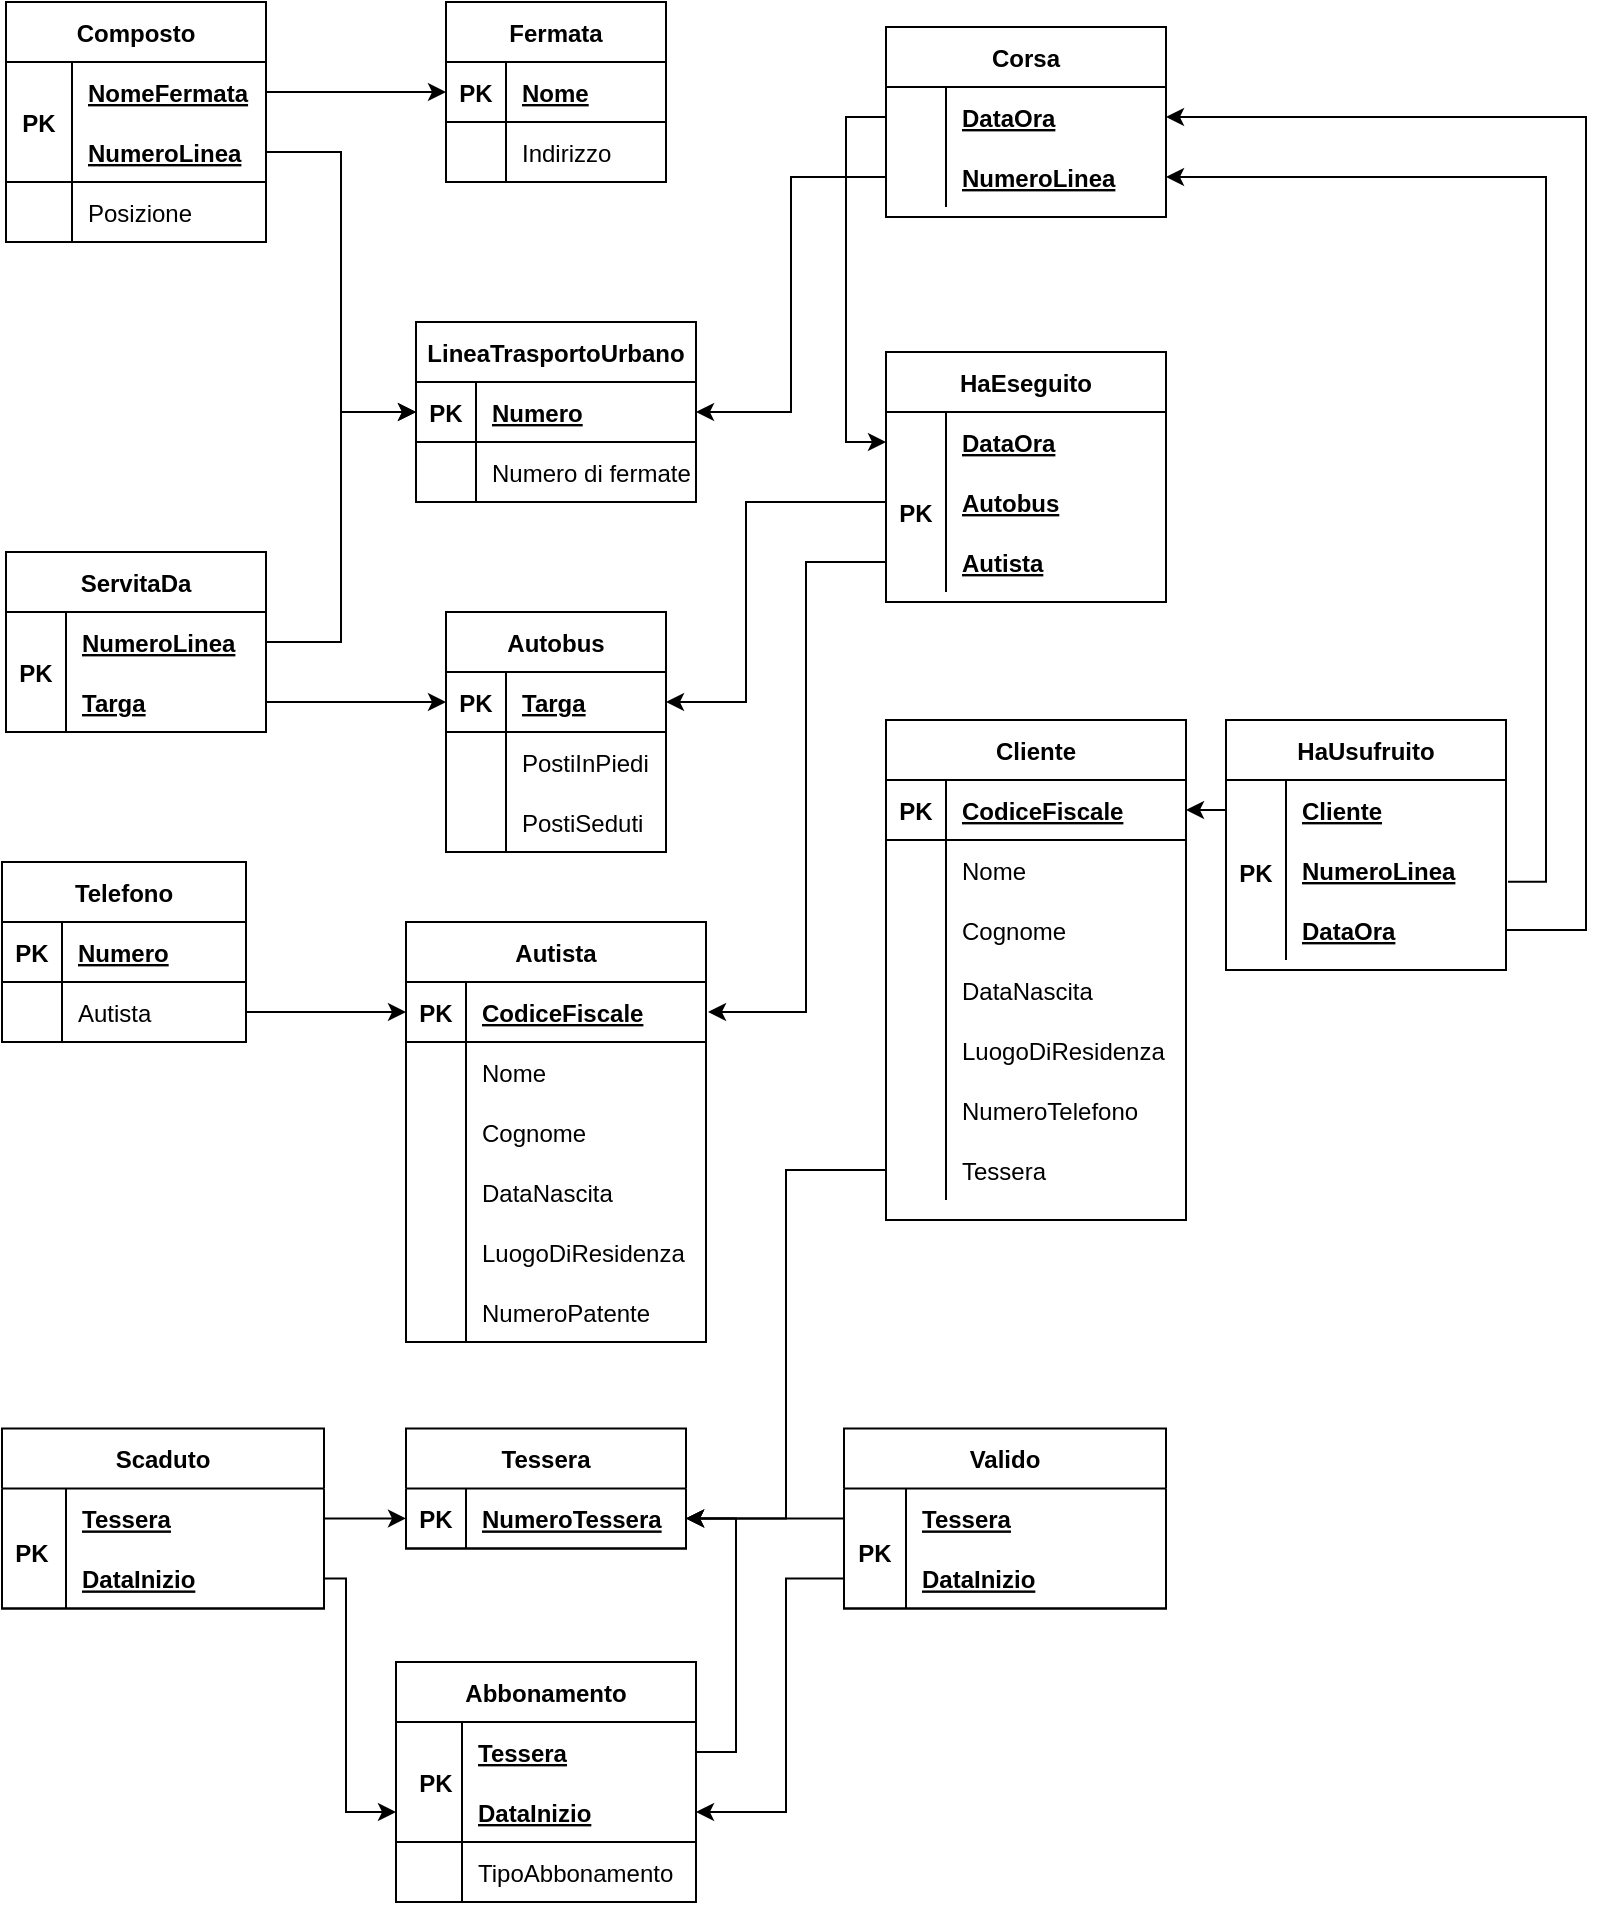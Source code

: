 <mxfile version="14.6.0" type="device"><diagram id="R2lEEEUBdFMjLlhIrx00" name="Page-1"><mxGraphModel dx="1108" dy="469" grid="1" gridSize="10" guides="1" tooltips="1" connect="1" arrows="1" fold="1" page="1" pageScale="1" pageWidth="850" pageHeight="1100" background="none" math="0" shadow="0" extFonts="Permanent Marker^https://fonts.googleapis.com/css?family=Permanent+Marker"><root><mxCell id="0"/><mxCell id="1" parent="0"/><mxCell id="NCz3mCGy_6Brt2uG5ySr-38" value="HaUsufruito" style="shape=table;startSize=30;container=1;collapsible=1;childLayout=tableLayout;fixedRows=1;rowLines=0;fontStyle=1;align=center;resizeLast=1;" vertex="1" parent="1"><mxGeometry x="650" y="399" width="140" height="125" as="geometry"/></mxCell><mxCell id="NCz3mCGy_6Brt2uG5ySr-39" value="" style="shape=partialRectangle;collapsible=0;dropTarget=0;pointerEvents=0;fillColor=none;top=0;left=0;bottom=0;right=0;points=[[0,0.5],[1,0.5]];portConstraint=eastwest;" vertex="1" parent="NCz3mCGy_6Brt2uG5ySr-38"><mxGeometry y="30" width="140" height="30" as="geometry"/></mxCell><mxCell id="NCz3mCGy_6Brt2uG5ySr-40" value="" style="shape=partialRectangle;connectable=0;fillColor=none;top=0;left=0;bottom=0;right=0;fontStyle=1;overflow=hidden;" vertex="1" parent="NCz3mCGy_6Brt2uG5ySr-39"><mxGeometry width="30" height="30" as="geometry"/></mxCell><mxCell id="NCz3mCGy_6Brt2uG5ySr-41" value="Cliente" style="shape=partialRectangle;connectable=0;fillColor=none;top=0;left=0;bottom=0;right=0;align=left;spacingLeft=6;fontStyle=5;overflow=hidden;" vertex="1" parent="NCz3mCGy_6Brt2uG5ySr-39"><mxGeometry x="30" width="110" height="30" as="geometry"/></mxCell><mxCell id="NCz3mCGy_6Brt2uG5ySr-42" value="" style="shape=partialRectangle;collapsible=0;dropTarget=0;pointerEvents=0;fillColor=none;top=0;left=0;bottom=0;right=0;points=[[0,0.5],[1,0.5]];portConstraint=eastwest;" vertex="1" parent="NCz3mCGy_6Brt2uG5ySr-38"><mxGeometry y="60" width="140" height="30" as="geometry"/></mxCell><mxCell id="NCz3mCGy_6Brt2uG5ySr-43" value="" style="shape=partialRectangle;connectable=0;fillColor=none;top=0;left=0;bottom=0;right=0;fontStyle=1;overflow=hidden;" vertex="1" parent="NCz3mCGy_6Brt2uG5ySr-42"><mxGeometry width="30" height="30" as="geometry"/></mxCell><mxCell id="NCz3mCGy_6Brt2uG5ySr-44" value="NumeroLinea" style="shape=partialRectangle;connectable=0;fillColor=none;top=0;left=0;bottom=0;right=0;align=left;spacingLeft=6;fontStyle=5;overflow=hidden;" vertex="1" parent="NCz3mCGy_6Brt2uG5ySr-42"><mxGeometry x="30" width="110" height="30" as="geometry"/></mxCell><mxCell id="NCz3mCGy_6Brt2uG5ySr-45" value="" style="shape=partialRectangle;collapsible=0;dropTarget=0;pointerEvents=0;fillColor=none;top=0;left=0;bottom=0;right=0;points=[[0,0.5],[1,0.5]];portConstraint=eastwest;" vertex="1" parent="NCz3mCGy_6Brt2uG5ySr-38"><mxGeometry y="90" width="140" height="30" as="geometry"/></mxCell><mxCell id="NCz3mCGy_6Brt2uG5ySr-46" value="" style="shape=partialRectangle;connectable=0;fillColor=none;top=0;left=0;bottom=0;right=0;fontStyle=1;overflow=hidden;" vertex="1" parent="NCz3mCGy_6Brt2uG5ySr-45"><mxGeometry width="30" height="30" as="geometry"/></mxCell><mxCell id="NCz3mCGy_6Brt2uG5ySr-47" value="DataOra" style="shape=partialRectangle;connectable=0;fillColor=none;top=0;left=0;bottom=0;right=0;align=left;spacingLeft=6;fontStyle=5;overflow=hidden;" vertex="1" parent="NCz3mCGy_6Brt2uG5ySr-45"><mxGeometry x="30" width="110" height="30" as="geometry"/></mxCell><mxCell id="G9b5vdQGMBqiOfmPKndw-5" value="" style="group;" parent="1" connectable="0" vertex="1"><mxGeometry x="630" y="180" width="90" height="60" as="geometry"/></mxCell><mxCell id="l8VvY0FIRZfSxbiDbgc1-38" value="Fermata" style="shape=table;startSize=30;container=1;collapsible=1;childLayout=tableLayout;fixedRows=1;rowLines=0;fontStyle=1;align=center;resizeLast=1;" parent="1" vertex="1"><mxGeometry x="260" y="40" width="110" height="90" as="geometry"/></mxCell><mxCell id="l8VvY0FIRZfSxbiDbgc1-39" value="" style="shape=partialRectangle;collapsible=0;dropTarget=0;pointerEvents=0;fillColor=none;top=0;left=0;bottom=1;right=0;points=[[0,0.5],[1,0.5]];portConstraint=eastwest;" parent="l8VvY0FIRZfSxbiDbgc1-38" vertex="1"><mxGeometry y="30" width="110" height="30" as="geometry"/></mxCell><mxCell id="l8VvY0FIRZfSxbiDbgc1-40" value="PK" style="shape=partialRectangle;connectable=0;fillColor=none;top=0;left=0;bottom=0;right=0;fontStyle=1;overflow=hidden;" parent="l8VvY0FIRZfSxbiDbgc1-39" vertex="1"><mxGeometry width="30" height="30" as="geometry"/></mxCell><mxCell id="l8VvY0FIRZfSxbiDbgc1-41" value="Nome" style="shape=partialRectangle;connectable=0;fillColor=none;top=0;left=0;bottom=0;right=0;align=left;spacingLeft=6;fontStyle=5;overflow=hidden;" parent="l8VvY0FIRZfSxbiDbgc1-39" vertex="1"><mxGeometry x="30" width="80" height="30" as="geometry"/></mxCell><mxCell id="l8VvY0FIRZfSxbiDbgc1-42" value="" style="shape=partialRectangle;collapsible=0;dropTarget=0;pointerEvents=0;fillColor=none;top=0;left=0;bottom=0;right=0;points=[[0,0.5],[1,0.5]];portConstraint=eastwest;" parent="l8VvY0FIRZfSxbiDbgc1-38" vertex="1"><mxGeometry y="60" width="110" height="30" as="geometry"/></mxCell><mxCell id="l8VvY0FIRZfSxbiDbgc1-43" value="" style="shape=partialRectangle;connectable=0;fillColor=none;top=0;left=0;bottom=0;right=0;editable=1;overflow=hidden;" parent="l8VvY0FIRZfSxbiDbgc1-42" vertex="1"><mxGeometry width="30" height="30" as="geometry"/></mxCell><mxCell id="l8VvY0FIRZfSxbiDbgc1-44" value="Indirizzo" style="shape=partialRectangle;connectable=0;fillColor=none;top=0;left=0;bottom=0;right=0;align=left;spacingLeft=6;overflow=hidden;" parent="l8VvY0FIRZfSxbiDbgc1-42" vertex="1"><mxGeometry x="30" width="80" height="30" as="geometry"/></mxCell><mxCell id="l8VvY0FIRZfSxbiDbgc1-51" value="LineaTrasportoUrbano" style="shape=table;startSize=30;container=1;collapsible=1;childLayout=tableLayout;fixedRows=1;rowLines=0;fontStyle=1;align=center;resizeLast=1;" parent="1" vertex="1"><mxGeometry x="245" y="200" width="140" height="90" as="geometry"/></mxCell><mxCell id="l8VvY0FIRZfSxbiDbgc1-52" value="" style="shape=partialRectangle;collapsible=0;dropTarget=0;pointerEvents=0;fillColor=none;top=0;left=0;bottom=1;right=0;points=[[0,0.5],[1,0.5]];portConstraint=eastwest;" parent="l8VvY0FIRZfSxbiDbgc1-51" vertex="1"><mxGeometry y="30" width="140" height="30" as="geometry"/></mxCell><mxCell id="l8VvY0FIRZfSxbiDbgc1-53" value="PK" style="shape=partialRectangle;connectable=0;fillColor=none;top=0;left=0;bottom=0;right=0;fontStyle=1;overflow=hidden;" parent="l8VvY0FIRZfSxbiDbgc1-52" vertex="1"><mxGeometry width="30" height="30" as="geometry"/></mxCell><mxCell id="l8VvY0FIRZfSxbiDbgc1-54" value="Numero" style="shape=partialRectangle;connectable=0;fillColor=none;top=0;left=0;bottom=0;right=0;align=left;spacingLeft=6;fontStyle=5;overflow=hidden;" parent="l8VvY0FIRZfSxbiDbgc1-52" vertex="1"><mxGeometry x="30" width="110" height="30" as="geometry"/></mxCell><mxCell id="l8VvY0FIRZfSxbiDbgc1-55" value="" style="shape=partialRectangle;collapsible=0;dropTarget=0;pointerEvents=0;fillColor=none;top=0;left=0;bottom=0;right=0;points=[[0,0.5],[1,0.5]];portConstraint=eastwest;" parent="l8VvY0FIRZfSxbiDbgc1-51" vertex="1"><mxGeometry y="60" width="140" height="30" as="geometry"/></mxCell><mxCell id="l8VvY0FIRZfSxbiDbgc1-56" value="" style="shape=partialRectangle;connectable=0;fillColor=none;top=0;left=0;bottom=0;right=0;editable=1;overflow=hidden;" parent="l8VvY0FIRZfSxbiDbgc1-55" vertex="1"><mxGeometry width="30" height="30" as="geometry"/></mxCell><mxCell id="l8VvY0FIRZfSxbiDbgc1-57" value="Numero di fermate" style="shape=partialRectangle;connectable=0;fillColor=none;top=0;left=0;bottom=0;right=0;align=left;spacingLeft=6;overflow=hidden;" parent="l8VvY0FIRZfSxbiDbgc1-55" vertex="1"><mxGeometry x="30" width="110" height="30" as="geometry"/></mxCell><mxCell id="l8VvY0FIRZfSxbiDbgc1-77" value="Composto" style="shape=table;startSize=30;container=1;collapsible=1;childLayout=tableLayout;fixedRows=1;rowLines=0;fontStyle=1;align=center;resizeLast=1;" parent="1" vertex="1"><mxGeometry x="40" y="40" width="130" height="120" as="geometry"/></mxCell><mxCell id="l8VvY0FIRZfSxbiDbgc1-78" value="" style="shape=partialRectangle;collapsible=0;dropTarget=0;pointerEvents=0;fillColor=none;top=0;left=0;bottom=0;right=0;points=[[0,0.5],[1,0.5]];portConstraint=eastwest;" parent="l8VvY0FIRZfSxbiDbgc1-77" vertex="1"><mxGeometry y="30" width="130" height="30" as="geometry"/></mxCell><mxCell id="l8VvY0FIRZfSxbiDbgc1-79" value="" style="shape=partialRectangle;connectable=0;fillColor=none;top=0;left=0;bottom=0;right=0;fontStyle=1;overflow=hidden;" parent="l8VvY0FIRZfSxbiDbgc1-78" vertex="1"><mxGeometry width="33" height="30" as="geometry"/></mxCell><mxCell id="l8VvY0FIRZfSxbiDbgc1-80" value="NomeFermata" style="shape=partialRectangle;connectable=0;fillColor=none;top=0;left=0;bottom=0;right=0;align=left;spacingLeft=6;fontStyle=5;overflow=hidden;" parent="l8VvY0FIRZfSxbiDbgc1-78" vertex="1"><mxGeometry x="33" width="97" height="30" as="geometry"/></mxCell><mxCell id="l8VvY0FIRZfSxbiDbgc1-81" value="" style="shape=partialRectangle;collapsible=0;dropTarget=0;pointerEvents=0;fillColor=none;top=0;left=0;bottom=1;right=0;points=[[0,0.5],[1,0.5]];portConstraint=eastwest;" parent="l8VvY0FIRZfSxbiDbgc1-77" vertex="1"><mxGeometry y="60" width="130" height="30" as="geometry"/></mxCell><mxCell id="l8VvY0FIRZfSxbiDbgc1-82" value="" style="shape=partialRectangle;connectable=0;fillColor=none;top=0;left=0;bottom=0;right=0;fontStyle=1;overflow=hidden;" parent="l8VvY0FIRZfSxbiDbgc1-81" vertex="1"><mxGeometry width="33" height="30" as="geometry"/></mxCell><mxCell id="l8VvY0FIRZfSxbiDbgc1-83" value="NumeroLinea" style="shape=partialRectangle;connectable=0;fillColor=none;top=0;left=0;bottom=0;right=0;align=left;spacingLeft=6;fontStyle=5;overflow=hidden;" parent="l8VvY0FIRZfSxbiDbgc1-81" vertex="1"><mxGeometry x="33" width="97" height="30" as="geometry"/></mxCell><mxCell id="l8VvY0FIRZfSxbiDbgc1-84" value="" style="shape=partialRectangle;collapsible=0;dropTarget=0;pointerEvents=0;fillColor=none;top=0;left=0;bottom=0;right=0;points=[[0,0.5],[1,0.5]];portConstraint=eastwest;" parent="l8VvY0FIRZfSxbiDbgc1-77" vertex="1"><mxGeometry y="90" width="130" height="30" as="geometry"/></mxCell><mxCell id="l8VvY0FIRZfSxbiDbgc1-85" value="" style="shape=partialRectangle;connectable=0;fillColor=none;top=0;left=0;bottom=0;right=0;editable=1;overflow=hidden;" parent="l8VvY0FIRZfSxbiDbgc1-84" vertex="1"><mxGeometry width="33" height="30" as="geometry"/></mxCell><mxCell id="l8VvY0FIRZfSxbiDbgc1-86" value="Posizione" style="shape=partialRectangle;connectable=0;fillColor=none;top=0;left=0;bottom=0;right=0;align=left;spacingLeft=6;overflow=hidden;" parent="l8VvY0FIRZfSxbiDbgc1-84" vertex="1"><mxGeometry x="33" width="97" height="30" as="geometry"/></mxCell><mxCell id="l8VvY0FIRZfSxbiDbgc1-91" style="edgeStyle=orthogonalEdgeStyle;rounded=0;orthogonalLoop=1;jettySize=auto;html=1;exitX=1;exitY=0.5;exitDx=0;exitDy=0;entryX=0;entryY=0.5;entryDx=0;entryDy=0;" parent="1" source="l8VvY0FIRZfSxbiDbgc1-81" target="l8VvY0FIRZfSxbiDbgc1-52" edge="1"><mxGeometry relative="1" as="geometry"/></mxCell><mxCell id="l8VvY0FIRZfSxbiDbgc1-92" style="edgeStyle=orthogonalEdgeStyle;rounded=0;orthogonalLoop=1;jettySize=auto;html=1;exitX=1;exitY=0.5;exitDx=0;exitDy=0;entryX=0;entryY=0.5;entryDx=0;entryDy=0;" parent="1" source="l8VvY0FIRZfSxbiDbgc1-78" target="l8VvY0FIRZfSxbiDbgc1-39" edge="1"><mxGeometry relative="1" as="geometry"/></mxCell><mxCell id="l8VvY0FIRZfSxbiDbgc1-93" value="Autobus " style="shape=table;startSize=30;container=1;collapsible=1;childLayout=tableLayout;fixedRows=1;rowLines=0;fontStyle=1;align=center;resizeLast=1;" parent="1" vertex="1"><mxGeometry x="260" y="345" width="110" height="120" as="geometry"/></mxCell><mxCell id="l8VvY0FIRZfSxbiDbgc1-94" value="" style="shape=partialRectangle;collapsible=0;dropTarget=0;pointerEvents=0;fillColor=none;top=0;left=0;bottom=1;right=0;points=[[0,0.5],[1,0.5]];portConstraint=eastwest;" parent="l8VvY0FIRZfSxbiDbgc1-93" vertex="1"><mxGeometry y="30" width="110" height="30" as="geometry"/></mxCell><mxCell id="l8VvY0FIRZfSxbiDbgc1-95" value="PK" style="shape=partialRectangle;connectable=0;fillColor=none;top=0;left=0;bottom=0;right=0;fontStyle=1;overflow=hidden;" parent="l8VvY0FIRZfSxbiDbgc1-94" vertex="1"><mxGeometry width="30" height="30" as="geometry"/></mxCell><mxCell id="l8VvY0FIRZfSxbiDbgc1-96" value="Targa" style="shape=partialRectangle;connectable=0;fillColor=none;top=0;left=0;bottom=0;right=0;align=left;spacingLeft=6;fontStyle=5;overflow=hidden;" parent="l8VvY0FIRZfSxbiDbgc1-94" vertex="1"><mxGeometry x="30" width="80" height="30" as="geometry"/></mxCell><mxCell id="l8VvY0FIRZfSxbiDbgc1-97" value="" style="shape=partialRectangle;collapsible=0;dropTarget=0;pointerEvents=0;fillColor=none;top=0;left=0;bottom=0;right=0;points=[[0,0.5],[1,0.5]];portConstraint=eastwest;" parent="l8VvY0FIRZfSxbiDbgc1-93" vertex="1"><mxGeometry y="60" width="110" height="30" as="geometry"/></mxCell><mxCell id="l8VvY0FIRZfSxbiDbgc1-98" value="" style="shape=partialRectangle;connectable=0;fillColor=none;top=0;left=0;bottom=0;right=0;editable=1;overflow=hidden;" parent="l8VvY0FIRZfSxbiDbgc1-97" vertex="1"><mxGeometry width="30" height="30" as="geometry"/></mxCell><mxCell id="l8VvY0FIRZfSxbiDbgc1-99" value="PostiInPiedi" style="shape=partialRectangle;connectable=0;fillColor=none;top=0;left=0;bottom=0;right=0;align=left;spacingLeft=6;overflow=hidden;" parent="l8VvY0FIRZfSxbiDbgc1-97" vertex="1"><mxGeometry x="30" width="80" height="30" as="geometry"/></mxCell><mxCell id="l8VvY0FIRZfSxbiDbgc1-100" value="" style="shape=partialRectangle;collapsible=0;dropTarget=0;pointerEvents=0;fillColor=none;top=0;left=0;bottom=0;right=0;points=[[0,0.5],[1,0.5]];portConstraint=eastwest;" parent="l8VvY0FIRZfSxbiDbgc1-93" vertex="1"><mxGeometry y="90" width="110" height="30" as="geometry"/></mxCell><mxCell id="l8VvY0FIRZfSxbiDbgc1-101" value="" style="shape=partialRectangle;connectable=0;fillColor=none;top=0;left=0;bottom=0;right=0;editable=1;overflow=hidden;" parent="l8VvY0FIRZfSxbiDbgc1-100" vertex="1"><mxGeometry width="30" height="30" as="geometry"/></mxCell><mxCell id="l8VvY0FIRZfSxbiDbgc1-102" value="PostiSeduti" style="shape=partialRectangle;connectable=0;fillColor=none;top=0;left=0;bottom=0;right=0;align=left;spacingLeft=6;overflow=hidden;" parent="l8VvY0FIRZfSxbiDbgc1-100" vertex="1"><mxGeometry x="30" width="80" height="30" as="geometry"/></mxCell><mxCell id="l8VvY0FIRZfSxbiDbgc1-106" value="ServitaDa " style="shape=table;startSize=30;container=1;collapsible=1;childLayout=tableLayout;fixedRows=1;rowLines=0;fontStyle=1;align=center;resizeLast=1;" parent="1" vertex="1"><mxGeometry x="40" y="315" width="130" height="90" as="geometry"/></mxCell><mxCell id="l8VvY0FIRZfSxbiDbgc1-107" value="" style="shape=partialRectangle;collapsible=0;dropTarget=0;pointerEvents=0;fillColor=none;top=0;left=0;bottom=0;right=0;points=[[0,0.5],[1,0.5]];portConstraint=eastwest;" parent="l8VvY0FIRZfSxbiDbgc1-106" vertex="1"><mxGeometry y="30" width="130" height="30" as="geometry"/></mxCell><mxCell id="l8VvY0FIRZfSxbiDbgc1-108" value="" style="shape=partialRectangle;connectable=0;fillColor=none;top=0;left=0;bottom=0;right=0;fontStyle=1;overflow=hidden;" parent="l8VvY0FIRZfSxbiDbgc1-107" vertex="1"><mxGeometry width="30" height="30" as="geometry"/></mxCell><mxCell id="l8VvY0FIRZfSxbiDbgc1-109" value="NumeroLinea" style="shape=partialRectangle;connectable=0;fillColor=none;top=0;left=0;bottom=0;right=0;align=left;spacingLeft=6;fontStyle=5;overflow=hidden;" parent="l8VvY0FIRZfSxbiDbgc1-107" vertex="1"><mxGeometry x="30" width="100" height="30" as="geometry"/></mxCell><mxCell id="l8VvY0FIRZfSxbiDbgc1-110" value="" style="shape=partialRectangle;collapsible=0;dropTarget=0;pointerEvents=0;fillColor=none;top=0;left=0;bottom=1;right=0;points=[[0,0.5],[1,0.5]];portConstraint=eastwest;" parent="l8VvY0FIRZfSxbiDbgc1-106" vertex="1"><mxGeometry y="60" width="130" height="30" as="geometry"/></mxCell><mxCell id="l8VvY0FIRZfSxbiDbgc1-111" value="" style="shape=partialRectangle;connectable=0;fillColor=none;top=0;left=0;bottom=0;right=0;fontStyle=1;overflow=hidden;" parent="l8VvY0FIRZfSxbiDbgc1-110" vertex="1"><mxGeometry width="30" height="30" as="geometry"/></mxCell><mxCell id="l8VvY0FIRZfSxbiDbgc1-112" value="Targa" style="shape=partialRectangle;connectable=0;fillColor=none;top=0;left=0;bottom=0;right=0;align=left;spacingLeft=6;fontStyle=5;overflow=hidden;" parent="l8VvY0FIRZfSxbiDbgc1-110" vertex="1"><mxGeometry x="30" width="100" height="30" as="geometry"/></mxCell><mxCell id="l8VvY0FIRZfSxbiDbgc1-119" style="edgeStyle=orthogonalEdgeStyle;rounded=0;orthogonalLoop=1;jettySize=auto;html=1;exitX=1;exitY=0.5;exitDx=0;exitDy=0;entryX=0;entryY=0.5;entryDx=0;entryDy=0;" parent="1" source="l8VvY0FIRZfSxbiDbgc1-110" target="l8VvY0FIRZfSxbiDbgc1-94" edge="1"><mxGeometry relative="1" as="geometry"/></mxCell><mxCell id="l8VvY0FIRZfSxbiDbgc1-120" style="edgeStyle=orthogonalEdgeStyle;rounded=0;orthogonalLoop=1;jettySize=auto;html=1;exitX=1;exitY=0.5;exitDx=0;exitDy=0;entryX=0;entryY=0.5;entryDx=0;entryDy=0;" parent="1" source="l8VvY0FIRZfSxbiDbgc1-107" target="l8VvY0FIRZfSxbiDbgc1-52" edge="1"><mxGeometry relative="1" as="geometry"><mxPoint x="100" y="230" as="targetPoint"/></mxGeometry></mxCell><mxCell id="l8VvY0FIRZfSxbiDbgc1-173" value="HaEseguito" style="shape=table;startSize=30;container=1;collapsible=1;childLayout=tableLayout;fixedRows=1;rowLines=0;fontStyle=1;align=center;resizeLast=1;" parent="1" vertex="1"><mxGeometry x="480" y="215" width="140" height="125" as="geometry"/></mxCell><mxCell id="l8VvY0FIRZfSxbiDbgc1-174" value="" style="shape=partialRectangle;collapsible=0;dropTarget=0;pointerEvents=0;fillColor=none;top=0;left=0;bottom=0;right=0;points=[[0,0.5],[1,0.5]];portConstraint=eastwest;" parent="l8VvY0FIRZfSxbiDbgc1-173" vertex="1"><mxGeometry y="30" width="140" height="30" as="geometry"/></mxCell><mxCell id="l8VvY0FIRZfSxbiDbgc1-175" value="" style="shape=partialRectangle;connectable=0;fillColor=none;top=0;left=0;bottom=0;right=0;fontStyle=1;overflow=hidden;" parent="l8VvY0FIRZfSxbiDbgc1-174" vertex="1"><mxGeometry width="30" height="30" as="geometry"/></mxCell><mxCell id="l8VvY0FIRZfSxbiDbgc1-176" value="DataOra" style="shape=partialRectangle;connectable=0;fillColor=none;top=0;left=0;bottom=0;right=0;align=left;spacingLeft=6;fontStyle=5;overflow=hidden;" parent="l8VvY0FIRZfSxbiDbgc1-174" vertex="1"><mxGeometry x="30" width="110" height="30" as="geometry"/></mxCell><mxCell id="l8VvY0FIRZfSxbiDbgc1-186" value="" style="shape=partialRectangle;collapsible=0;dropTarget=0;pointerEvents=0;fillColor=none;top=0;left=0;bottom=0;right=0;points=[[0,0.5],[1,0.5]];portConstraint=eastwest;" parent="l8VvY0FIRZfSxbiDbgc1-173" vertex="1"><mxGeometry y="60" width="140" height="30" as="geometry"/></mxCell><mxCell id="l8VvY0FIRZfSxbiDbgc1-187" value="" style="shape=partialRectangle;connectable=0;fillColor=none;top=0;left=0;bottom=0;right=0;fontStyle=1;overflow=hidden;" parent="l8VvY0FIRZfSxbiDbgc1-186" vertex="1"><mxGeometry width="30" height="30" as="geometry"/></mxCell><mxCell id="l8VvY0FIRZfSxbiDbgc1-188" value="Autobus" style="shape=partialRectangle;connectable=0;fillColor=none;top=0;left=0;bottom=0;right=0;align=left;spacingLeft=6;fontStyle=5;overflow=hidden;" parent="l8VvY0FIRZfSxbiDbgc1-186" vertex="1"><mxGeometry x="30" width="110" height="30" as="geometry"/></mxCell><mxCell id="l8VvY0FIRZfSxbiDbgc1-189" value="" style="shape=partialRectangle;collapsible=0;dropTarget=0;pointerEvents=0;fillColor=none;top=0;left=0;bottom=0;right=0;points=[[0,0.5],[1,0.5]];portConstraint=eastwest;" parent="l8VvY0FIRZfSxbiDbgc1-173" vertex="1"><mxGeometry y="90" width="140" height="30" as="geometry"/></mxCell><mxCell id="l8VvY0FIRZfSxbiDbgc1-190" value="" style="shape=partialRectangle;connectable=0;fillColor=none;top=0;left=0;bottom=0;right=0;fontStyle=1;overflow=hidden;" parent="l8VvY0FIRZfSxbiDbgc1-189" vertex="1"><mxGeometry width="30" height="30" as="geometry"/></mxCell><mxCell id="l8VvY0FIRZfSxbiDbgc1-191" value="Autista" style="shape=partialRectangle;connectable=0;fillColor=none;top=0;left=0;bottom=0;right=0;align=left;spacingLeft=6;fontStyle=5;overflow=hidden;" parent="l8VvY0FIRZfSxbiDbgc1-189" vertex="1"><mxGeometry x="30" width="110" height="30" as="geometry"/></mxCell><mxCell id="l8VvY0FIRZfSxbiDbgc1-192" style="edgeStyle=orthogonalEdgeStyle;rounded=0;orthogonalLoop=1;jettySize=auto;html=1;entryX=1;entryY=0.5;entryDx=0;entryDy=0;" parent="1" target="l8VvY0FIRZfSxbiDbgc1-94" edge="1"><mxGeometry relative="1" as="geometry"><mxPoint x="480" y="290" as="sourcePoint"/><Array as="points"><mxPoint x="410" y="290"/><mxPoint x="410" y="390"/></Array></mxGeometry></mxCell><mxCell id="l8VvY0FIRZfSxbiDbgc1-193" value="Autista " style="shape=table;startSize=30;container=1;collapsible=1;childLayout=tableLayout;fixedRows=1;rowLines=0;fontStyle=1;align=center;resizeLast=1;" parent="1" vertex="1"><mxGeometry x="240" y="500" width="150" height="210" as="geometry"/></mxCell><mxCell id="l8VvY0FIRZfSxbiDbgc1-194" value="" style="shape=partialRectangle;collapsible=0;dropTarget=0;pointerEvents=0;fillColor=none;top=0;left=0;bottom=1;right=0;points=[[0,0.5],[1,0.5]];portConstraint=eastwest;" parent="l8VvY0FIRZfSxbiDbgc1-193" vertex="1"><mxGeometry y="30" width="150" height="30" as="geometry"/></mxCell><mxCell id="l8VvY0FIRZfSxbiDbgc1-195" value="PK" style="shape=partialRectangle;connectable=0;fillColor=none;top=0;left=0;bottom=0;right=0;fontStyle=1;overflow=hidden;" parent="l8VvY0FIRZfSxbiDbgc1-194" vertex="1"><mxGeometry width="30" height="30" as="geometry"/></mxCell><mxCell id="l8VvY0FIRZfSxbiDbgc1-196" value="CodiceFiscale" style="shape=partialRectangle;connectable=0;fillColor=none;top=0;left=0;bottom=0;right=0;align=left;spacingLeft=6;fontStyle=5;overflow=hidden;" parent="l8VvY0FIRZfSxbiDbgc1-194" vertex="1"><mxGeometry x="30" width="120" height="30" as="geometry"/></mxCell><mxCell id="l8VvY0FIRZfSxbiDbgc1-197" value="" style="shape=partialRectangle;collapsible=0;dropTarget=0;pointerEvents=0;fillColor=none;top=0;left=0;bottom=0;right=0;points=[[0,0.5],[1,0.5]];portConstraint=eastwest;" parent="l8VvY0FIRZfSxbiDbgc1-193" vertex="1"><mxGeometry y="60" width="150" height="30" as="geometry"/></mxCell><mxCell id="l8VvY0FIRZfSxbiDbgc1-198" value="" style="shape=partialRectangle;connectable=0;fillColor=none;top=0;left=0;bottom=0;right=0;editable=1;overflow=hidden;" parent="l8VvY0FIRZfSxbiDbgc1-197" vertex="1"><mxGeometry width="30" height="30" as="geometry"/></mxCell><mxCell id="l8VvY0FIRZfSxbiDbgc1-199" value="Nome" style="shape=partialRectangle;connectable=0;fillColor=none;top=0;left=0;bottom=0;right=0;align=left;spacingLeft=6;overflow=hidden;" parent="l8VvY0FIRZfSxbiDbgc1-197" vertex="1"><mxGeometry x="30" width="120" height="30" as="geometry"/></mxCell><mxCell id="l8VvY0FIRZfSxbiDbgc1-209" value="" style="shape=partialRectangle;collapsible=0;dropTarget=0;pointerEvents=0;fillColor=none;top=0;left=0;bottom=0;right=0;points=[[0,0.5],[1,0.5]];portConstraint=eastwest;" parent="l8VvY0FIRZfSxbiDbgc1-193" vertex="1"><mxGeometry y="90" width="150" height="30" as="geometry"/></mxCell><mxCell id="l8VvY0FIRZfSxbiDbgc1-210" value="" style="shape=partialRectangle;connectable=0;fillColor=none;top=0;left=0;bottom=0;right=0;editable=1;overflow=hidden;" parent="l8VvY0FIRZfSxbiDbgc1-209" vertex="1"><mxGeometry width="30" height="30" as="geometry"/></mxCell><mxCell id="l8VvY0FIRZfSxbiDbgc1-211" value="Cognome" style="shape=partialRectangle;connectable=0;fillColor=none;top=0;left=0;bottom=0;right=0;align=left;spacingLeft=6;overflow=hidden;" parent="l8VvY0FIRZfSxbiDbgc1-209" vertex="1"><mxGeometry x="30" width="120" height="30" as="geometry"/></mxCell><mxCell id="l8VvY0FIRZfSxbiDbgc1-206" value="" style="shape=partialRectangle;collapsible=0;dropTarget=0;pointerEvents=0;fillColor=none;top=0;left=0;bottom=0;right=0;points=[[0,0.5],[1,0.5]];portConstraint=eastwest;" parent="l8VvY0FIRZfSxbiDbgc1-193" vertex="1"><mxGeometry y="120" width="150" height="30" as="geometry"/></mxCell><mxCell id="l8VvY0FIRZfSxbiDbgc1-207" value="" style="shape=partialRectangle;connectable=0;fillColor=none;top=0;left=0;bottom=0;right=0;editable=1;overflow=hidden;" parent="l8VvY0FIRZfSxbiDbgc1-206" vertex="1"><mxGeometry width="30" height="30" as="geometry"/></mxCell><mxCell id="l8VvY0FIRZfSxbiDbgc1-208" value="DataNascita" style="shape=partialRectangle;connectable=0;fillColor=none;top=0;left=0;bottom=0;right=0;align=left;spacingLeft=6;overflow=hidden;" parent="l8VvY0FIRZfSxbiDbgc1-206" vertex="1"><mxGeometry x="30" width="120" height="30" as="geometry"/></mxCell><mxCell id="l8VvY0FIRZfSxbiDbgc1-200" value="" style="shape=partialRectangle;collapsible=0;dropTarget=0;pointerEvents=0;fillColor=none;top=0;left=0;bottom=0;right=0;points=[[0,0.5],[1,0.5]];portConstraint=eastwest;" parent="l8VvY0FIRZfSxbiDbgc1-193" vertex="1"><mxGeometry y="150" width="150" height="30" as="geometry"/></mxCell><mxCell id="l8VvY0FIRZfSxbiDbgc1-201" value="" style="shape=partialRectangle;connectable=0;fillColor=none;top=0;left=0;bottom=0;right=0;editable=1;overflow=hidden;" parent="l8VvY0FIRZfSxbiDbgc1-200" vertex="1"><mxGeometry width="30" height="30" as="geometry"/></mxCell><mxCell id="l8VvY0FIRZfSxbiDbgc1-202" value="LuogoDiResidenza" style="shape=partialRectangle;connectable=0;fillColor=none;top=0;left=0;bottom=0;right=0;align=left;spacingLeft=6;overflow=hidden;" parent="l8VvY0FIRZfSxbiDbgc1-200" vertex="1"><mxGeometry x="30" width="120" height="30" as="geometry"/></mxCell><mxCell id="l8VvY0FIRZfSxbiDbgc1-203" value="" style="shape=partialRectangle;collapsible=0;dropTarget=0;pointerEvents=0;fillColor=none;top=0;left=0;bottom=0;right=0;points=[[0,0.5],[1,0.5]];portConstraint=eastwest;" parent="l8VvY0FIRZfSxbiDbgc1-193" vertex="1"><mxGeometry y="180" width="150" height="30" as="geometry"/></mxCell><mxCell id="l8VvY0FIRZfSxbiDbgc1-204" value="" style="shape=partialRectangle;connectable=0;fillColor=none;top=0;left=0;bottom=0;right=0;editable=1;overflow=hidden;" parent="l8VvY0FIRZfSxbiDbgc1-203" vertex="1"><mxGeometry width="30" height="30" as="geometry"/></mxCell><mxCell id="l8VvY0FIRZfSxbiDbgc1-205" value="NumeroPatente" style="shape=partialRectangle;connectable=0;fillColor=none;top=0;left=0;bottom=0;right=0;align=left;spacingLeft=6;overflow=hidden;" parent="l8VvY0FIRZfSxbiDbgc1-203" vertex="1"><mxGeometry x="30" width="120" height="30" as="geometry"/></mxCell><mxCell id="l8VvY0FIRZfSxbiDbgc1-212" style="edgeStyle=orthogonalEdgeStyle;rounded=0;orthogonalLoop=1;jettySize=auto;html=1;exitX=0;exitY=0.5;exitDx=0;exitDy=0;" parent="1" source="l8VvY0FIRZfSxbiDbgc1-189" edge="1"><mxGeometry relative="1" as="geometry"><mxPoint x="391" y="545" as="targetPoint"/><Array as="points"><mxPoint x="440" y="320"/><mxPoint x="440" y="545"/></Array></mxGeometry></mxCell><mxCell id="l8VvY0FIRZfSxbiDbgc1-226" value="Cliente" style="shape=table;startSize=30;container=1;collapsible=1;childLayout=tableLayout;fixedRows=1;rowLines=0;fontStyle=1;align=center;resizeLast=1;" parent="1" vertex="1"><mxGeometry x="480" y="399" width="150" height="250" as="geometry"/></mxCell><mxCell id="l8VvY0FIRZfSxbiDbgc1-227" value="" style="shape=partialRectangle;collapsible=0;dropTarget=0;pointerEvents=0;fillColor=none;top=0;left=0;bottom=1;right=0;points=[[0,0.5],[1,0.5]];portConstraint=eastwest;" parent="l8VvY0FIRZfSxbiDbgc1-226" vertex="1"><mxGeometry y="30" width="150" height="30" as="geometry"/></mxCell><mxCell id="l8VvY0FIRZfSxbiDbgc1-228" value="PK" style="shape=partialRectangle;connectable=0;fillColor=none;top=0;left=0;bottom=0;right=0;fontStyle=1;overflow=hidden;" parent="l8VvY0FIRZfSxbiDbgc1-227" vertex="1"><mxGeometry width="30" height="30" as="geometry"/></mxCell><mxCell id="l8VvY0FIRZfSxbiDbgc1-229" value="CodiceFiscale" style="shape=partialRectangle;connectable=0;fillColor=none;top=0;left=0;bottom=0;right=0;align=left;spacingLeft=6;fontStyle=5;overflow=hidden;" parent="l8VvY0FIRZfSxbiDbgc1-227" vertex="1"><mxGeometry x="30" width="120" height="30" as="geometry"/></mxCell><mxCell id="l8VvY0FIRZfSxbiDbgc1-230" value="" style="shape=partialRectangle;collapsible=0;dropTarget=0;pointerEvents=0;fillColor=none;top=0;left=0;bottom=0;right=0;points=[[0,0.5],[1,0.5]];portConstraint=eastwest;" parent="l8VvY0FIRZfSxbiDbgc1-226" vertex="1"><mxGeometry y="60" width="150" height="30" as="geometry"/></mxCell><mxCell id="l8VvY0FIRZfSxbiDbgc1-231" value="" style="shape=partialRectangle;connectable=0;fillColor=none;top=0;left=0;bottom=0;right=0;editable=1;overflow=hidden;" parent="l8VvY0FIRZfSxbiDbgc1-230" vertex="1"><mxGeometry width="30" height="30" as="geometry"/></mxCell><mxCell id="l8VvY0FIRZfSxbiDbgc1-232" value="Nome" style="shape=partialRectangle;connectable=0;fillColor=none;top=0;left=0;bottom=0;right=0;align=left;spacingLeft=6;overflow=hidden;" parent="l8VvY0FIRZfSxbiDbgc1-230" vertex="1"><mxGeometry x="30" width="120" height="30" as="geometry"/></mxCell><mxCell id="l8VvY0FIRZfSxbiDbgc1-233" value="" style="shape=partialRectangle;collapsible=0;dropTarget=0;pointerEvents=0;fillColor=none;top=0;left=0;bottom=0;right=0;points=[[0,0.5],[1,0.5]];portConstraint=eastwest;" parent="l8VvY0FIRZfSxbiDbgc1-226" vertex="1"><mxGeometry y="90" width="150" height="30" as="geometry"/></mxCell><mxCell id="l8VvY0FIRZfSxbiDbgc1-234" value="" style="shape=partialRectangle;connectable=0;fillColor=none;top=0;left=0;bottom=0;right=0;editable=1;overflow=hidden;" parent="l8VvY0FIRZfSxbiDbgc1-233" vertex="1"><mxGeometry width="30" height="30" as="geometry"/></mxCell><mxCell id="l8VvY0FIRZfSxbiDbgc1-235" value="Cognome" style="shape=partialRectangle;connectable=0;fillColor=none;top=0;left=0;bottom=0;right=0;align=left;spacingLeft=6;overflow=hidden;" parent="l8VvY0FIRZfSxbiDbgc1-233" vertex="1"><mxGeometry x="30" width="120" height="30" as="geometry"/></mxCell><mxCell id="l8VvY0FIRZfSxbiDbgc1-236" value="" style="shape=partialRectangle;collapsible=0;dropTarget=0;pointerEvents=0;fillColor=none;top=0;left=0;bottom=0;right=0;points=[[0,0.5],[1,0.5]];portConstraint=eastwest;" parent="l8VvY0FIRZfSxbiDbgc1-226" vertex="1"><mxGeometry y="120" width="150" height="30" as="geometry"/></mxCell><mxCell id="l8VvY0FIRZfSxbiDbgc1-237" value="" style="shape=partialRectangle;connectable=0;fillColor=none;top=0;left=0;bottom=0;right=0;editable=1;overflow=hidden;" parent="l8VvY0FIRZfSxbiDbgc1-236" vertex="1"><mxGeometry width="30" height="30" as="geometry"/></mxCell><mxCell id="l8VvY0FIRZfSxbiDbgc1-238" value="DataNascita" style="shape=partialRectangle;connectable=0;fillColor=none;top=0;left=0;bottom=0;right=0;align=left;spacingLeft=6;overflow=hidden;" parent="l8VvY0FIRZfSxbiDbgc1-236" vertex="1"><mxGeometry x="30" width="120" height="30" as="geometry"/></mxCell><mxCell id="l8VvY0FIRZfSxbiDbgc1-239" value="" style="shape=partialRectangle;collapsible=0;dropTarget=0;pointerEvents=0;fillColor=none;top=0;left=0;bottom=0;right=0;points=[[0,0.5],[1,0.5]];portConstraint=eastwest;" parent="l8VvY0FIRZfSxbiDbgc1-226" vertex="1"><mxGeometry y="150" width="150" height="30" as="geometry"/></mxCell><mxCell id="l8VvY0FIRZfSxbiDbgc1-240" value="" style="shape=partialRectangle;connectable=0;fillColor=none;top=0;left=0;bottom=0;right=0;editable=1;overflow=hidden;" parent="l8VvY0FIRZfSxbiDbgc1-239" vertex="1"><mxGeometry width="30" height="30" as="geometry"/></mxCell><mxCell id="l8VvY0FIRZfSxbiDbgc1-241" value="LuogoDiResidenza" style="shape=partialRectangle;connectable=0;fillColor=none;top=0;left=0;bottom=0;right=0;align=left;spacingLeft=6;overflow=hidden;" parent="l8VvY0FIRZfSxbiDbgc1-239" vertex="1"><mxGeometry x="30" width="120" height="30" as="geometry"/></mxCell><mxCell id="l8VvY0FIRZfSxbiDbgc1-245" value="" style="shape=partialRectangle;collapsible=0;dropTarget=0;pointerEvents=0;fillColor=none;top=0;left=0;bottom=0;right=0;points=[[0,0.5],[1,0.5]];portConstraint=eastwest;" parent="l8VvY0FIRZfSxbiDbgc1-226" vertex="1"><mxGeometry y="180" width="150" height="30" as="geometry"/></mxCell><mxCell id="l8VvY0FIRZfSxbiDbgc1-246" value="" style="shape=partialRectangle;connectable=0;fillColor=none;top=0;left=0;bottom=0;right=0;editable=1;overflow=hidden;" parent="l8VvY0FIRZfSxbiDbgc1-245" vertex="1"><mxGeometry width="30" height="30" as="geometry"/></mxCell><mxCell id="l8VvY0FIRZfSxbiDbgc1-247" value="NumeroTelefono" style="shape=partialRectangle;connectable=0;fillColor=none;top=0;left=0;bottom=0;right=0;align=left;spacingLeft=6;overflow=hidden;" parent="l8VvY0FIRZfSxbiDbgc1-245" vertex="1"><mxGeometry x="30" width="120" height="30" as="geometry"/></mxCell><mxCell id="l8VvY0FIRZfSxbiDbgc1-242" value="" style="shape=partialRectangle;collapsible=0;dropTarget=0;pointerEvents=0;fillColor=none;top=0;left=0;bottom=0;right=0;points=[[0,0.5],[1,0.5]];portConstraint=eastwest;" parent="l8VvY0FIRZfSxbiDbgc1-226" vertex="1"><mxGeometry y="210" width="150" height="30" as="geometry"/></mxCell><mxCell id="l8VvY0FIRZfSxbiDbgc1-243" value="" style="shape=partialRectangle;connectable=0;fillColor=none;top=0;left=0;bottom=0;right=0;editable=1;overflow=hidden;" parent="l8VvY0FIRZfSxbiDbgc1-242" vertex="1"><mxGeometry width="30" height="30" as="geometry"/></mxCell><mxCell id="l8VvY0FIRZfSxbiDbgc1-244" value="Tessera" style="shape=partialRectangle;connectable=0;fillColor=none;top=0;left=0;bottom=0;right=0;align=left;spacingLeft=6;overflow=hidden;" parent="l8VvY0FIRZfSxbiDbgc1-242" vertex="1"><mxGeometry x="30" width="120" height="30" as="geometry"/></mxCell><mxCell id="l8VvY0FIRZfSxbiDbgc1-303" style="edgeStyle=orthogonalEdgeStyle;rounded=0;orthogonalLoop=1;jettySize=auto;html=1;exitX=1;exitY=0.5;exitDx=0;exitDy=0;entryX=0;entryY=0.5;entryDx=0;entryDy=0;" parent="1" source="l8VvY0FIRZfSxbiDbgc1-294" target="l8VvY0FIRZfSxbiDbgc1-194" edge="1"><mxGeometry relative="1" as="geometry"/></mxCell><mxCell id="l8VvY0FIRZfSxbiDbgc1-290" value="Telefono" style="shape=table;startSize=30;container=1;collapsible=1;childLayout=tableLayout;fixedRows=1;rowLines=0;fontStyle=1;align=center;resizeLast=1;" parent="1" vertex="1"><mxGeometry x="38" y="470" width="122" height="90" as="geometry"/></mxCell><mxCell id="l8VvY0FIRZfSxbiDbgc1-291" value="" style="shape=partialRectangle;collapsible=0;dropTarget=0;pointerEvents=0;fillColor=none;top=0;left=0;bottom=1;right=0;points=[[0,0.5],[1,0.5]];portConstraint=eastwest;" parent="l8VvY0FIRZfSxbiDbgc1-290" vertex="1"><mxGeometry y="30" width="122" height="30" as="geometry"/></mxCell><mxCell id="l8VvY0FIRZfSxbiDbgc1-292" value="PK" style="shape=partialRectangle;connectable=0;fillColor=none;top=0;left=0;bottom=0;right=0;fontStyle=1;overflow=hidden;" parent="l8VvY0FIRZfSxbiDbgc1-291" vertex="1"><mxGeometry width="30" height="30" as="geometry"/></mxCell><mxCell id="l8VvY0FIRZfSxbiDbgc1-293" value="Numero" style="shape=partialRectangle;connectable=0;fillColor=none;top=0;left=0;bottom=0;right=0;align=left;spacingLeft=6;fontStyle=5;overflow=hidden;" parent="l8VvY0FIRZfSxbiDbgc1-291" vertex="1"><mxGeometry x="30" width="92" height="30" as="geometry"/></mxCell><mxCell id="l8VvY0FIRZfSxbiDbgc1-294" value="" style="shape=partialRectangle;collapsible=0;dropTarget=0;pointerEvents=0;fillColor=none;top=0;left=0;bottom=0;right=0;points=[[0,0.5],[1,0.5]];portConstraint=eastwest;" parent="l8VvY0FIRZfSxbiDbgc1-290" vertex="1"><mxGeometry y="60" width="122" height="30" as="geometry"/></mxCell><mxCell id="l8VvY0FIRZfSxbiDbgc1-295" value="" style="shape=partialRectangle;connectable=0;fillColor=none;top=0;left=0;bottom=0;right=0;editable=1;overflow=hidden;" parent="l8VvY0FIRZfSxbiDbgc1-294" vertex="1"><mxGeometry width="30" height="30" as="geometry"/></mxCell><mxCell id="l8VvY0FIRZfSxbiDbgc1-296" value="Autista" style="shape=partialRectangle;connectable=0;fillColor=none;top=0;left=0;bottom=0;right=0;align=left;spacingLeft=6;overflow=hidden;" parent="l8VvY0FIRZfSxbiDbgc1-294" vertex="1"><mxGeometry x="30" width="92" height="30" as="geometry"/></mxCell><mxCell id="l8VvY0FIRZfSxbiDbgc1-334" style="edgeStyle=orthogonalEdgeStyle;rounded=0;orthogonalLoop=1;jettySize=auto;html=1;exitX=0;exitY=0.5;exitDx=0;exitDy=0;entryX=1;entryY=0.5;entryDx=0;entryDy=0;" parent="1" source="NCz3mCGy_6Brt2uG5ySr-5" target="l8VvY0FIRZfSxbiDbgc1-51" edge="1"><mxGeometry relative="1" as="geometry"><mxPoint x="480" y="145" as="sourcePoint"/></mxGeometry></mxCell><mxCell id="l8VvY0FIRZfSxbiDbgc1-341" style="edgeStyle=orthogonalEdgeStyle;rounded=0;orthogonalLoop=1;jettySize=auto;html=1;exitX=0;exitY=0.5;exitDx=0;exitDy=0;entryX=1;entryY=0.5;entryDx=0;entryDy=0;" parent="1" target="l8VvY0FIRZfSxbiDbgc1-227" edge="1"><mxGeometry relative="1" as="geometry"><mxPoint x="650" y="444" as="sourcePoint"/></mxGeometry></mxCell><mxCell id="l8VvY0FIRZfSxbiDbgc1-342" value="Tessera" style="shape=table;startSize=30;container=1;collapsible=1;childLayout=tableLayout;fixedRows=1;rowLines=0;fontStyle=1;align=center;resizeLast=1;" parent="1" vertex="1"><mxGeometry x="240" y="753.23" width="140" height="60" as="geometry"/></mxCell><mxCell id="l8VvY0FIRZfSxbiDbgc1-343" value="" style="shape=partialRectangle;collapsible=0;dropTarget=0;pointerEvents=0;fillColor=none;top=0;left=0;bottom=1;right=0;points=[[0,0.5],[1,0.5]];portConstraint=eastwest;" parent="l8VvY0FIRZfSxbiDbgc1-342" vertex="1"><mxGeometry y="30" width="140" height="30" as="geometry"/></mxCell><mxCell id="l8VvY0FIRZfSxbiDbgc1-344" value="PK" style="shape=partialRectangle;connectable=0;fillColor=none;top=0;left=0;bottom=0;right=0;fontStyle=1;overflow=hidden;" parent="l8VvY0FIRZfSxbiDbgc1-343" vertex="1"><mxGeometry width="30" height="30" as="geometry"/></mxCell><mxCell id="l8VvY0FIRZfSxbiDbgc1-345" value="NumeroTessera" style="shape=partialRectangle;connectable=0;fillColor=none;top=0;left=0;bottom=0;right=0;align=left;spacingLeft=6;fontStyle=5;overflow=hidden;" parent="l8VvY0FIRZfSxbiDbgc1-343" vertex="1"><mxGeometry x="30" width="110" height="30" as="geometry"/></mxCell><mxCell id="l8VvY0FIRZfSxbiDbgc1-356" style="edgeStyle=orthogonalEdgeStyle;rounded=0;orthogonalLoop=1;jettySize=auto;html=1;exitX=0;exitY=0.5;exitDx=0;exitDy=0;entryX=1;entryY=0.5;entryDx=0;entryDy=0;" parent="1" source="l8VvY0FIRZfSxbiDbgc1-242" target="l8VvY0FIRZfSxbiDbgc1-343" edge="1"><mxGeometry relative="1" as="geometry"><Array as="points"><mxPoint x="430" y="624"/><mxPoint x="430" y="798"/></Array></mxGeometry></mxCell><mxCell id="l8VvY0FIRZfSxbiDbgc1-384" value="Scaduto" style="shape=table;startSize=30;container=1;collapsible=1;childLayout=tableLayout;fixedRows=1;rowLines=0;fontStyle=1;align=center;resizeLast=1;" parent="1" vertex="1"><mxGeometry x="38" y="753.23" width="161" height="90" as="geometry"/></mxCell><mxCell id="l8VvY0FIRZfSxbiDbgc1-385" value="" style="shape=partialRectangle;collapsible=0;dropTarget=0;pointerEvents=0;fillColor=none;top=0;left=0;bottom=0;right=0;points=[[0,0.5],[1,0.5]];portConstraint=eastwest;" parent="l8VvY0FIRZfSxbiDbgc1-384" vertex="1"><mxGeometry y="30" width="161" height="30" as="geometry"/></mxCell><mxCell id="l8VvY0FIRZfSxbiDbgc1-386" value="" style="shape=partialRectangle;connectable=0;fillColor=none;top=0;left=0;bottom=0;right=0;fontStyle=1;overflow=hidden;" parent="l8VvY0FIRZfSxbiDbgc1-385" vertex="1"><mxGeometry width="32.0" height="30" as="geometry"/></mxCell><mxCell id="l8VvY0FIRZfSxbiDbgc1-387" value="Tessera" style="shape=partialRectangle;connectable=0;fillColor=none;top=0;left=0;bottom=0;right=0;align=left;spacingLeft=6;fontStyle=5;overflow=hidden;" parent="l8VvY0FIRZfSxbiDbgc1-385" vertex="1"><mxGeometry x="32.0" width="129.0" height="30" as="geometry"/></mxCell><mxCell id="l8VvY0FIRZfSxbiDbgc1-388" value="" style="shape=partialRectangle;collapsible=0;dropTarget=0;pointerEvents=0;fillColor=none;top=0;left=0;bottom=1;right=0;points=[[0,0.5],[1,0.5]];portConstraint=eastwest;" parent="l8VvY0FIRZfSxbiDbgc1-384" vertex="1"><mxGeometry y="60" width="161" height="30" as="geometry"/></mxCell><mxCell id="l8VvY0FIRZfSxbiDbgc1-389" value="" style="shape=partialRectangle;connectable=0;fillColor=none;top=0;left=0;bottom=0;right=0;fontStyle=1;overflow=hidden;" parent="l8VvY0FIRZfSxbiDbgc1-388" vertex="1"><mxGeometry width="32.0" height="30" as="geometry"/></mxCell><mxCell id="l8VvY0FIRZfSxbiDbgc1-390" value="DataInizio" style="shape=partialRectangle;connectable=0;fillColor=none;top=0;left=0;bottom=0;right=0;align=left;spacingLeft=6;fontStyle=5;overflow=hidden;" parent="l8VvY0FIRZfSxbiDbgc1-388" vertex="1"><mxGeometry x="32.0" width="129.0" height="30" as="geometry"/></mxCell><mxCell id="l8VvY0FIRZfSxbiDbgc1-415" style="edgeStyle=orthogonalEdgeStyle;rounded=0;orthogonalLoop=1;jettySize=auto;html=1;exitX=1;exitY=0.5;exitDx=0;exitDy=0;entryX=0;entryY=0.5;entryDx=0;entryDy=0;" parent="1" source="l8VvY0FIRZfSxbiDbgc1-388" target="NCz3mCGy_6Brt2uG5ySr-17" edge="1"><mxGeometry relative="1" as="geometry"><mxPoint x="240" y="940" as="targetPoint"/><Array as="points"><mxPoint x="210" y="828"/><mxPoint x="210" y="945"/></Array></mxGeometry></mxCell><mxCell id="l8VvY0FIRZfSxbiDbgc1-416" style="edgeStyle=orthogonalEdgeStyle;rounded=0;orthogonalLoop=1;jettySize=auto;html=1;exitX=1;exitY=0.5;exitDx=0;exitDy=0;entryX=0;entryY=0.5;entryDx=0;entryDy=0;" parent="1" source="l8VvY0FIRZfSxbiDbgc1-385" target="l8VvY0FIRZfSxbiDbgc1-343" edge="1"><mxGeometry relative="1" as="geometry"/></mxCell><mxCell id="l8VvY0FIRZfSxbiDbgc1-417" value="Valido " style="shape=table;startSize=30;container=1;collapsible=1;childLayout=tableLayout;fixedRows=1;rowLines=0;fontStyle=1;align=center;resizeLast=1;" parent="1" vertex="1"><mxGeometry x="459" y="753.23" width="161" height="90" as="geometry"/></mxCell><mxCell id="l8VvY0FIRZfSxbiDbgc1-418" value="" style="shape=partialRectangle;collapsible=0;dropTarget=0;pointerEvents=0;fillColor=none;top=0;left=0;bottom=0;right=0;points=[[0,0.5],[1,0.5]];portConstraint=eastwest;" parent="l8VvY0FIRZfSxbiDbgc1-417" vertex="1"><mxGeometry y="30" width="161" height="30" as="geometry"/></mxCell><mxCell id="l8VvY0FIRZfSxbiDbgc1-419" value="" style="shape=partialRectangle;connectable=0;fillColor=none;top=0;left=0;bottom=0;right=0;fontStyle=1;overflow=hidden;" parent="l8VvY0FIRZfSxbiDbgc1-418" vertex="1"><mxGeometry width="31" height="30" as="geometry"/></mxCell><mxCell id="l8VvY0FIRZfSxbiDbgc1-420" value="Tessera" style="shape=partialRectangle;connectable=0;fillColor=none;top=0;left=0;bottom=0;right=0;align=left;spacingLeft=6;fontStyle=5;overflow=hidden;" parent="l8VvY0FIRZfSxbiDbgc1-418" vertex="1"><mxGeometry x="31" width="130" height="30" as="geometry"/></mxCell><mxCell id="l8VvY0FIRZfSxbiDbgc1-421" value="" style="shape=partialRectangle;collapsible=0;dropTarget=0;pointerEvents=0;fillColor=none;top=0;left=0;bottom=1;right=0;points=[[0,0.5],[1,0.5]];portConstraint=eastwest;" parent="l8VvY0FIRZfSxbiDbgc1-417" vertex="1"><mxGeometry y="60" width="161" height="30" as="geometry"/></mxCell><mxCell id="l8VvY0FIRZfSxbiDbgc1-422" value="" style="shape=partialRectangle;connectable=0;fillColor=none;top=0;left=0;bottom=0;right=0;fontStyle=1;overflow=hidden;" parent="l8VvY0FIRZfSxbiDbgc1-421" vertex="1"><mxGeometry width="31" height="30" as="geometry"/></mxCell><mxCell id="l8VvY0FIRZfSxbiDbgc1-423" value="DataInizio" style="shape=partialRectangle;connectable=0;fillColor=none;top=0;left=0;bottom=0;right=0;align=left;spacingLeft=6;fontStyle=5;overflow=hidden;" parent="l8VvY0FIRZfSxbiDbgc1-421" vertex="1"><mxGeometry x="31" width="130" height="30" as="geometry"/></mxCell><mxCell id="l8VvY0FIRZfSxbiDbgc1-424" style="edgeStyle=orthogonalEdgeStyle;rounded=0;orthogonalLoop=1;jettySize=auto;html=1;exitX=0;exitY=0.5;exitDx=0;exitDy=0;entryX=1;entryY=0.5;entryDx=0;entryDy=0;" parent="1" source="l8VvY0FIRZfSxbiDbgc1-418" target="l8VvY0FIRZfSxbiDbgc1-343" edge="1"><mxGeometry relative="1" as="geometry"/></mxCell><mxCell id="l8VvY0FIRZfSxbiDbgc1-425" style="edgeStyle=orthogonalEdgeStyle;rounded=0;orthogonalLoop=1;jettySize=auto;html=1;exitX=0;exitY=0.5;exitDx=0;exitDy=0;entryX=1;entryY=0.5;entryDx=0;entryDy=0;" parent="1" source="l8VvY0FIRZfSxbiDbgc1-421" target="NCz3mCGy_6Brt2uG5ySr-17" edge="1"><mxGeometry relative="1" as="geometry"><mxPoint x="380" y="885" as="targetPoint"/><Array as="points"><mxPoint x="430" y="828"/><mxPoint x="430" y="945"/></Array></mxGeometry></mxCell><mxCell id="TM53RGIShZLg4r6svWHC-1" value="PK" style="shape=partialRectangle;connectable=0;fillColor=none;top=0;left=0;bottom=0;right=0;fontStyle=1;overflow=hidden;" parent="1" vertex="1"><mxGeometry x="40" y="85" width="33" height="30" as="geometry"/></mxCell><mxCell id="TM53RGIShZLg4r6svWHC-2" value="PK" style="shape=partialRectangle;connectable=0;fillColor=none;top=0;left=0;bottom=0;right=0;fontStyle=1;overflow=hidden;" parent="1" vertex="1"><mxGeometry x="40" y="360" width="30" height="30" as="geometry"/></mxCell><mxCell id="TM53RGIShZLg4r6svWHC-3" value="PK" style="shape=partialRectangle;connectable=0;fillColor=none;top=0;left=0;bottom=0;right=0;fontStyle=1;overflow=hidden;" parent="1" vertex="1"><mxGeometry x="480" y="280" width="30" height="30" as="geometry"/></mxCell><mxCell id="TM53RGIShZLg4r6svWHC-4" value="PK" style="shape=partialRectangle;connectable=0;fillColor=none;top=0;left=0;bottom=0;right=0;fontStyle=1;overflow=hidden;" parent="1" vertex="1"><mxGeometry x="650" y="460" width="30" height="30" as="geometry"/></mxCell><mxCell id="TM53RGIShZLg4r6svWHC-5" value="PK" style="shape=partialRectangle;connectable=0;fillColor=none;top=0;left=0;bottom=0;right=0;fontStyle=1;overflow=hidden;" parent="1" vertex="1"><mxGeometry x="38" y="800" width="30" height="30" as="geometry"/></mxCell><mxCell id="TM53RGIShZLg4r6svWHC-6" value="PK" style="shape=partialRectangle;connectable=0;fillColor=none;top=0;left=0;bottom=0;right=0;fontStyle=1;overflow=hidden;" parent="1" vertex="1"><mxGeometry x="459" y="800" width="31" height="30" as="geometry"/></mxCell><mxCell id="NCz3mCGy_6Brt2uG5ySr-1" value="Corsa" style="shape=table;startSize=30;container=1;collapsible=1;childLayout=tableLayout;fixedRows=1;rowLines=0;fontStyle=1;align=center;resizeLast=1;" vertex="1" parent="1"><mxGeometry x="480" y="52.5" width="140" height="95" as="geometry"/></mxCell><mxCell id="NCz3mCGy_6Brt2uG5ySr-2" value="" style="shape=partialRectangle;collapsible=0;dropTarget=0;pointerEvents=0;fillColor=none;top=0;left=0;bottom=0;right=0;points=[[0,0.5],[1,0.5]];portConstraint=eastwest;" vertex="1" parent="NCz3mCGy_6Brt2uG5ySr-1"><mxGeometry y="30" width="140" height="30" as="geometry"/></mxCell><mxCell id="NCz3mCGy_6Brt2uG5ySr-3" value="" style="shape=partialRectangle;connectable=0;fillColor=none;top=0;left=0;bottom=0;right=0;fontStyle=1;overflow=hidden;" vertex="1" parent="NCz3mCGy_6Brt2uG5ySr-2"><mxGeometry width="30" height="30" as="geometry"/></mxCell><mxCell id="NCz3mCGy_6Brt2uG5ySr-4" value="DataOra" style="shape=partialRectangle;connectable=0;fillColor=none;top=0;left=0;bottom=0;right=0;align=left;spacingLeft=6;fontStyle=5;overflow=hidden;" vertex="1" parent="NCz3mCGy_6Brt2uG5ySr-2"><mxGeometry x="30" width="110" height="30" as="geometry"/></mxCell><mxCell id="NCz3mCGy_6Brt2uG5ySr-5" value="" style="shape=partialRectangle;collapsible=0;dropTarget=0;pointerEvents=0;fillColor=none;top=0;left=0;bottom=0;right=0;points=[[0,0.5],[1,0.5]];portConstraint=eastwest;" vertex="1" parent="NCz3mCGy_6Brt2uG5ySr-1"><mxGeometry y="60" width="140" height="30" as="geometry"/></mxCell><mxCell id="NCz3mCGy_6Brt2uG5ySr-6" value="" style="shape=partialRectangle;connectable=0;fillColor=none;top=0;left=0;bottom=0;right=0;fontStyle=1;overflow=hidden;" vertex="1" parent="NCz3mCGy_6Brt2uG5ySr-5"><mxGeometry width="30" height="30" as="geometry"/></mxCell><mxCell id="NCz3mCGy_6Brt2uG5ySr-7" value="NumeroLinea" style="shape=partialRectangle;connectable=0;fillColor=none;top=0;left=0;bottom=0;right=0;align=left;spacingLeft=6;fontStyle=5;overflow=hidden;" vertex="1" parent="NCz3mCGy_6Brt2uG5ySr-5"><mxGeometry x="30" width="110" height="30" as="geometry"/></mxCell><mxCell id="NCz3mCGy_6Brt2uG5ySr-13" value="Abbonamento" style="shape=table;startSize=30;container=1;collapsible=1;childLayout=tableLayout;fixedRows=1;rowLines=0;fontStyle=1;align=center;resizeLast=1;" vertex="1" parent="1"><mxGeometry x="235" y="870" width="150" height="120" as="geometry"/></mxCell><mxCell id="NCz3mCGy_6Brt2uG5ySr-14" value="" style="shape=partialRectangle;collapsible=0;dropTarget=0;pointerEvents=0;fillColor=none;top=0;left=0;bottom=0;right=0;points=[[0,0.5],[1,0.5]];portConstraint=eastwest;" vertex="1" parent="NCz3mCGy_6Brt2uG5ySr-13"><mxGeometry y="30" width="150" height="30" as="geometry"/></mxCell><mxCell id="NCz3mCGy_6Brt2uG5ySr-15" value="" style="shape=partialRectangle;connectable=0;fillColor=none;top=0;left=0;bottom=0;right=0;fontStyle=1;overflow=hidden;" vertex="1" parent="NCz3mCGy_6Brt2uG5ySr-14"><mxGeometry width="33" height="30" as="geometry"/></mxCell><mxCell id="NCz3mCGy_6Brt2uG5ySr-16" value="Tessera" style="shape=partialRectangle;connectable=0;fillColor=none;top=0;left=0;bottom=0;right=0;align=left;spacingLeft=6;fontStyle=5;overflow=hidden;" vertex="1" parent="NCz3mCGy_6Brt2uG5ySr-14"><mxGeometry x="33" width="117" height="30" as="geometry"/></mxCell><mxCell id="NCz3mCGy_6Brt2uG5ySr-17" value="" style="shape=partialRectangle;collapsible=0;dropTarget=0;pointerEvents=0;fillColor=none;top=0;left=0;bottom=1;right=0;points=[[0,0.5],[1,0.5]];portConstraint=eastwest;" vertex="1" parent="NCz3mCGy_6Brt2uG5ySr-13"><mxGeometry y="60" width="150" height="30" as="geometry"/></mxCell><mxCell id="NCz3mCGy_6Brt2uG5ySr-18" value="" style="shape=partialRectangle;connectable=0;fillColor=none;top=0;left=0;bottom=0;right=0;fontStyle=1;overflow=hidden;" vertex="1" parent="NCz3mCGy_6Brt2uG5ySr-17"><mxGeometry width="33" height="30" as="geometry"/></mxCell><mxCell id="NCz3mCGy_6Brt2uG5ySr-19" value="DataInizio" style="shape=partialRectangle;connectable=0;fillColor=none;top=0;left=0;bottom=0;right=0;align=left;spacingLeft=6;fontStyle=5;overflow=hidden;" vertex="1" parent="NCz3mCGy_6Brt2uG5ySr-17"><mxGeometry x="33" width="117" height="30" as="geometry"/></mxCell><mxCell id="NCz3mCGy_6Brt2uG5ySr-20" value="" style="shape=partialRectangle;collapsible=0;dropTarget=0;pointerEvents=0;fillColor=none;top=0;left=0;bottom=0;right=0;points=[[0,0.5],[1,0.5]];portConstraint=eastwest;" vertex="1" parent="NCz3mCGy_6Brt2uG5ySr-13"><mxGeometry y="90" width="150" height="30" as="geometry"/></mxCell><mxCell id="NCz3mCGy_6Brt2uG5ySr-21" value="" style="shape=partialRectangle;connectable=0;fillColor=none;top=0;left=0;bottom=0;right=0;editable=1;overflow=hidden;" vertex="1" parent="NCz3mCGy_6Brt2uG5ySr-20"><mxGeometry width="33" height="30" as="geometry"/></mxCell><mxCell id="NCz3mCGy_6Brt2uG5ySr-22" value="TipoAbbonamento" style="shape=partialRectangle;connectable=0;fillColor=none;top=0;left=0;bottom=0;right=0;align=left;spacingLeft=6;overflow=hidden;" vertex="1" parent="NCz3mCGy_6Brt2uG5ySr-20"><mxGeometry x="33" width="117" height="30" as="geometry"/></mxCell><mxCell id="NCz3mCGy_6Brt2uG5ySr-23" value="PK" style="shape=partialRectangle;connectable=0;fillColor=none;top=0;left=0;bottom=0;right=0;fontStyle=1;overflow=hidden;" vertex="1" parent="1"><mxGeometry x="240" y="915" width="30" height="30" as="geometry"/></mxCell><mxCell id="NCz3mCGy_6Brt2uG5ySr-37" style="edgeStyle=orthogonalEdgeStyle;rounded=0;orthogonalLoop=1;jettySize=auto;html=1;exitX=0;exitY=0.5;exitDx=0;exitDy=0;entryX=0;entryY=0.5;entryDx=0;entryDy=0;" edge="1" parent="1" source="NCz3mCGy_6Brt2uG5ySr-2" target="l8VvY0FIRZfSxbiDbgc1-174"><mxGeometry relative="1" as="geometry"/></mxCell><mxCell id="NCz3mCGy_6Brt2uG5ySr-48" style="edgeStyle=orthogonalEdgeStyle;rounded=0;orthogonalLoop=1;jettySize=auto;html=1;exitX=1.007;exitY=0.695;exitDx=0;exitDy=0;entryX=1;entryY=0.5;entryDx=0;entryDy=0;exitPerimeter=0;" edge="1" parent="1" source="NCz3mCGy_6Brt2uG5ySr-42" target="NCz3mCGy_6Brt2uG5ySr-5"><mxGeometry relative="1" as="geometry"/></mxCell><mxCell id="NCz3mCGy_6Brt2uG5ySr-49" style="edgeStyle=orthogonalEdgeStyle;rounded=0;orthogonalLoop=1;jettySize=auto;html=1;exitX=1;exitY=0.5;exitDx=0;exitDy=0;entryX=1;entryY=0.5;entryDx=0;entryDy=0;" edge="1" parent="1" source="NCz3mCGy_6Brt2uG5ySr-45" target="NCz3mCGy_6Brt2uG5ySr-2"><mxGeometry relative="1" as="geometry"><Array as="points"><mxPoint x="830" y="504"/><mxPoint x="830" y="97"/></Array></mxGeometry></mxCell><mxCell id="NCz3mCGy_6Brt2uG5ySr-51" style="edgeStyle=orthogonalEdgeStyle;rounded=0;orthogonalLoop=1;jettySize=auto;html=1;exitX=1;exitY=0.5;exitDx=0;exitDy=0;entryX=1;entryY=0.75;entryDx=0;entryDy=0;" edge="1" parent="1" source="NCz3mCGy_6Brt2uG5ySr-14" target="l8VvY0FIRZfSxbiDbgc1-342"><mxGeometry relative="1" as="geometry"/></mxCell></root></mxGraphModel></diagram></mxfile>